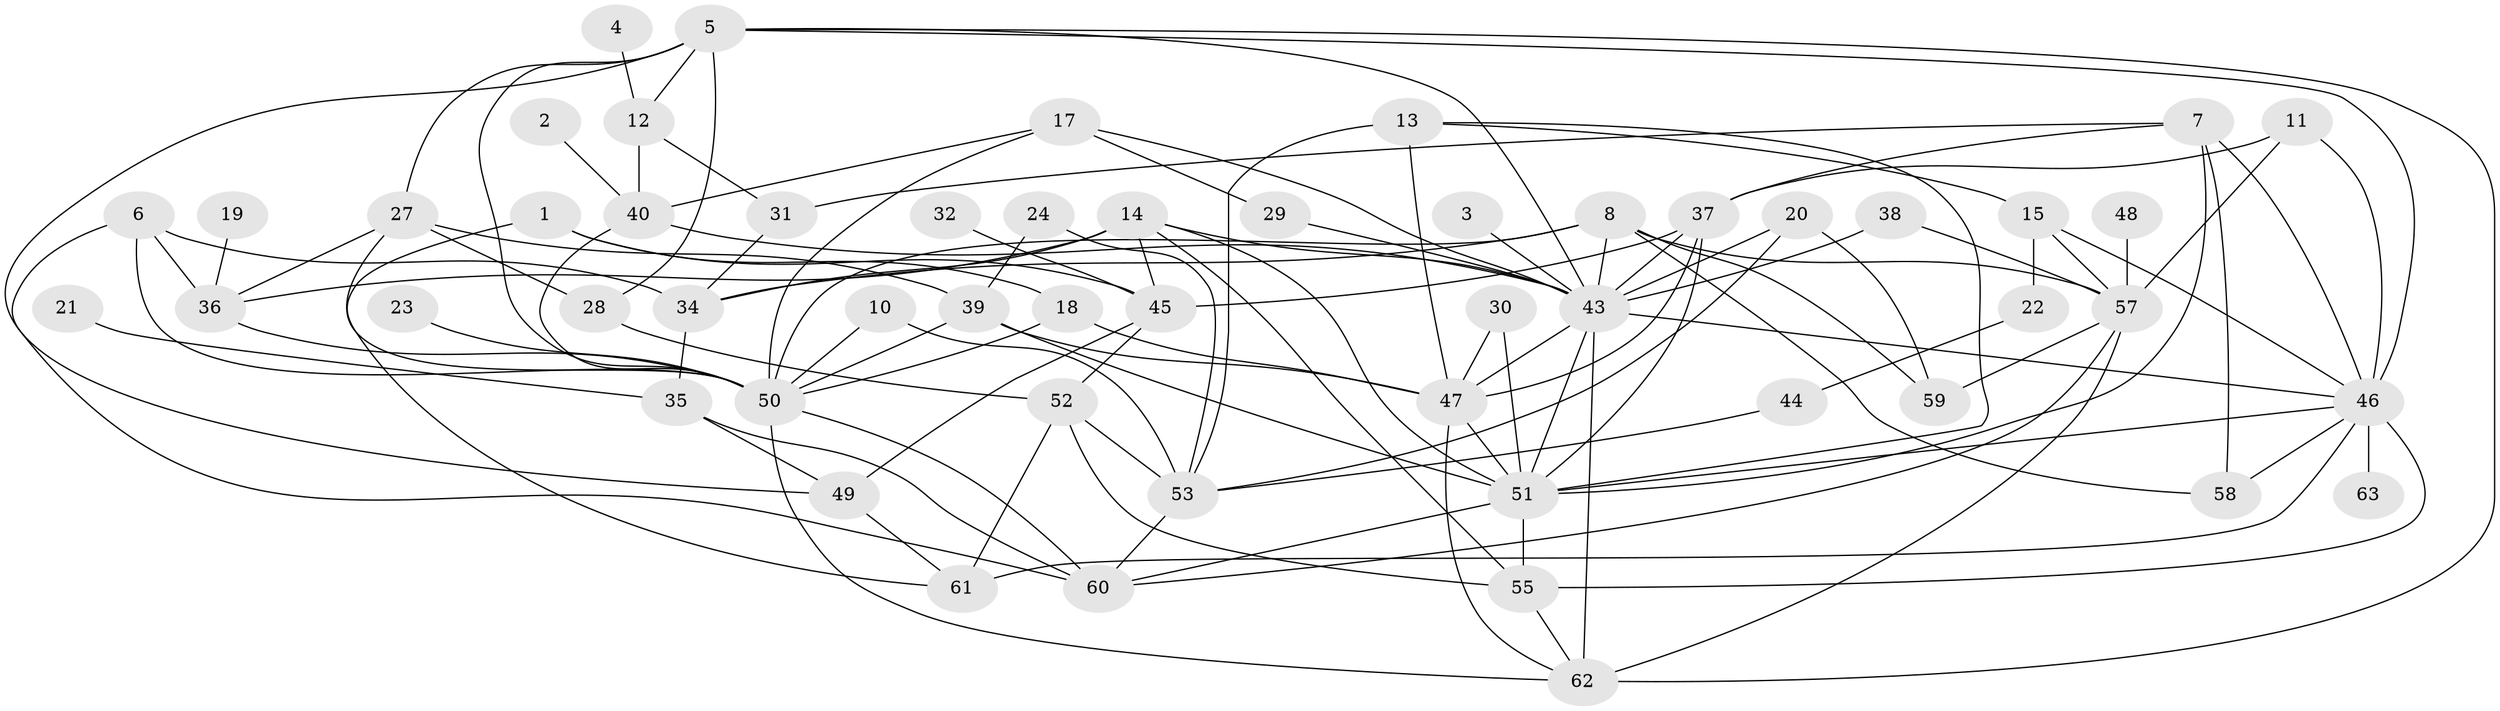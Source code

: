 // original degree distribution, {1: 0.168, 3: 0.2, 4: 0.16, 6: 0.072, 2: 0.224, 5: 0.08, 0: 0.064, 7: 0.016, 8: 0.016}
// Generated by graph-tools (version 1.1) at 2025/49/03/09/25 03:49:08]
// undirected, 54 vertices, 117 edges
graph export_dot {
graph [start="1"]
  node [color=gray90,style=filled];
  1;
  2;
  3;
  4;
  5;
  6;
  7;
  8;
  10;
  11;
  12;
  13;
  14;
  15;
  17;
  18;
  19;
  20;
  21;
  22;
  23;
  24;
  27;
  28;
  29;
  30;
  31;
  32;
  34;
  35;
  36;
  37;
  38;
  39;
  40;
  43;
  44;
  45;
  46;
  47;
  48;
  49;
  50;
  51;
  52;
  53;
  55;
  57;
  58;
  59;
  60;
  61;
  62;
  63;
  1 -- 18 [weight=1.0];
  1 -- 45 [weight=1.0];
  1 -- 61 [weight=1.0];
  2 -- 40 [weight=1.0];
  3 -- 43 [weight=1.0];
  4 -- 12 [weight=1.0];
  5 -- 12 [weight=1.0];
  5 -- 27 [weight=1.0];
  5 -- 28 [weight=1.0];
  5 -- 43 [weight=1.0];
  5 -- 46 [weight=1.0];
  5 -- 49 [weight=1.0];
  5 -- 50 [weight=1.0];
  5 -- 62 [weight=1.0];
  6 -- 34 [weight=1.0];
  6 -- 36 [weight=1.0];
  6 -- 50 [weight=1.0];
  6 -- 60 [weight=1.0];
  7 -- 31 [weight=1.0];
  7 -- 37 [weight=1.0];
  7 -- 46 [weight=1.0];
  7 -- 51 [weight=1.0];
  7 -- 58 [weight=1.0];
  8 -- 34 [weight=1.0];
  8 -- 43 [weight=1.0];
  8 -- 50 [weight=1.0];
  8 -- 57 [weight=1.0];
  8 -- 58 [weight=1.0];
  8 -- 59 [weight=1.0];
  10 -- 50 [weight=1.0];
  10 -- 53 [weight=1.0];
  11 -- 37 [weight=1.0];
  11 -- 46 [weight=1.0];
  11 -- 57 [weight=1.0];
  12 -- 31 [weight=1.0];
  12 -- 40 [weight=1.0];
  13 -- 15 [weight=1.0];
  13 -- 47 [weight=1.0];
  13 -- 51 [weight=1.0];
  13 -- 53 [weight=1.0];
  14 -- 34 [weight=1.0];
  14 -- 36 [weight=1.0];
  14 -- 43 [weight=1.0];
  14 -- 45 [weight=1.0];
  14 -- 51 [weight=1.0];
  14 -- 55 [weight=1.0];
  15 -- 22 [weight=1.0];
  15 -- 46 [weight=1.0];
  15 -- 57 [weight=1.0];
  17 -- 29 [weight=1.0];
  17 -- 40 [weight=1.0];
  17 -- 43 [weight=1.0];
  17 -- 50 [weight=1.0];
  18 -- 47 [weight=1.0];
  18 -- 50 [weight=1.0];
  19 -- 36 [weight=1.0];
  20 -- 43 [weight=1.0];
  20 -- 53 [weight=1.0];
  20 -- 59 [weight=1.0];
  21 -- 35 [weight=1.0];
  22 -- 44 [weight=1.0];
  23 -- 50 [weight=1.0];
  24 -- 39 [weight=1.0];
  24 -- 53 [weight=1.0];
  27 -- 28 [weight=1.0];
  27 -- 36 [weight=1.0];
  27 -- 39 [weight=1.0];
  27 -- 50 [weight=1.0];
  28 -- 52 [weight=1.0];
  29 -- 43 [weight=1.0];
  30 -- 47 [weight=1.0];
  30 -- 51 [weight=1.0];
  31 -- 34 [weight=1.0];
  32 -- 45 [weight=1.0];
  34 -- 35 [weight=1.0];
  35 -- 49 [weight=1.0];
  35 -- 60 [weight=1.0];
  36 -- 50 [weight=1.0];
  37 -- 43 [weight=1.0];
  37 -- 45 [weight=1.0];
  37 -- 47 [weight=1.0];
  37 -- 51 [weight=1.0];
  38 -- 43 [weight=1.0];
  38 -- 57 [weight=1.0];
  39 -- 47 [weight=1.0];
  39 -- 50 [weight=1.0];
  39 -- 51 [weight=1.0];
  40 -- 43 [weight=1.0];
  40 -- 50 [weight=1.0];
  43 -- 46 [weight=1.0];
  43 -- 47 [weight=1.0];
  43 -- 51 [weight=1.0];
  43 -- 62 [weight=1.0];
  44 -- 53 [weight=1.0];
  45 -- 49 [weight=1.0];
  45 -- 52 [weight=1.0];
  46 -- 51 [weight=1.0];
  46 -- 55 [weight=1.0];
  46 -- 58 [weight=1.0];
  46 -- 61 [weight=1.0];
  46 -- 63 [weight=1.0];
  47 -- 51 [weight=1.0];
  47 -- 62 [weight=1.0];
  48 -- 57 [weight=1.0];
  49 -- 61 [weight=1.0];
  50 -- 60 [weight=2.0];
  50 -- 62 [weight=1.0];
  51 -- 55 [weight=1.0];
  51 -- 60 [weight=2.0];
  52 -- 53 [weight=1.0];
  52 -- 55 [weight=1.0];
  52 -- 61 [weight=1.0];
  53 -- 60 [weight=1.0];
  55 -- 62 [weight=1.0];
  57 -- 59 [weight=1.0];
  57 -- 60 [weight=1.0];
  57 -- 62 [weight=1.0];
}
